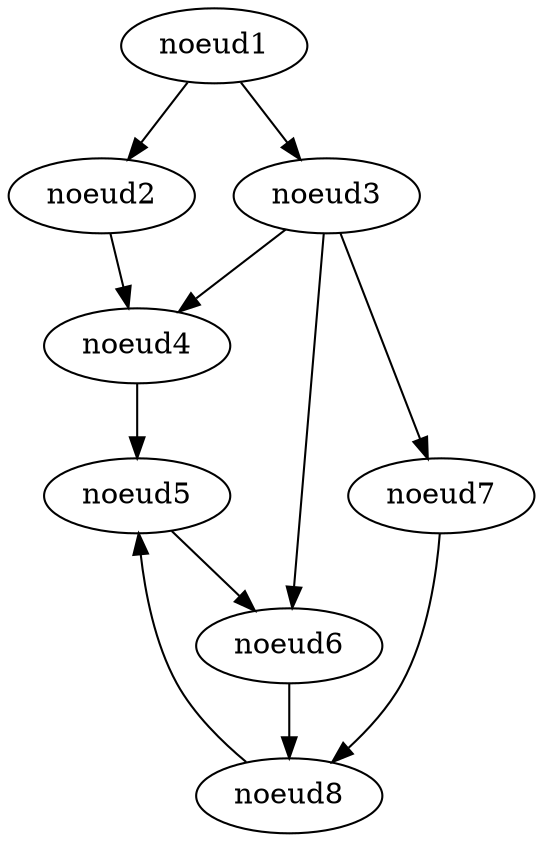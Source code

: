 digraph G {
	 "noeud1";
	 "noeud2";
	 "noeud3";
	 "noeud4";
	 "noeud5";
	 "noeud6";
	 "noeud7";
	 "noeud8";
	 "noeud1" -> "noeud2";
 	 "noeud1" -> "noeud3";
 	 "noeud2" -> "noeud4";
 	 "noeud3" -> "noeud4";
 	 "noeud3" -> "noeud6";
 	 "noeud3" -> "noeud7";
 	 "noeud4" -> "noeud5";
 	 "noeud5" -> "noeud6";
 	 "noeud6" -> "noeud8";
 	 "noeud7" -> "noeud8";
 	 "noeud8" -> "noeud5";
 }
